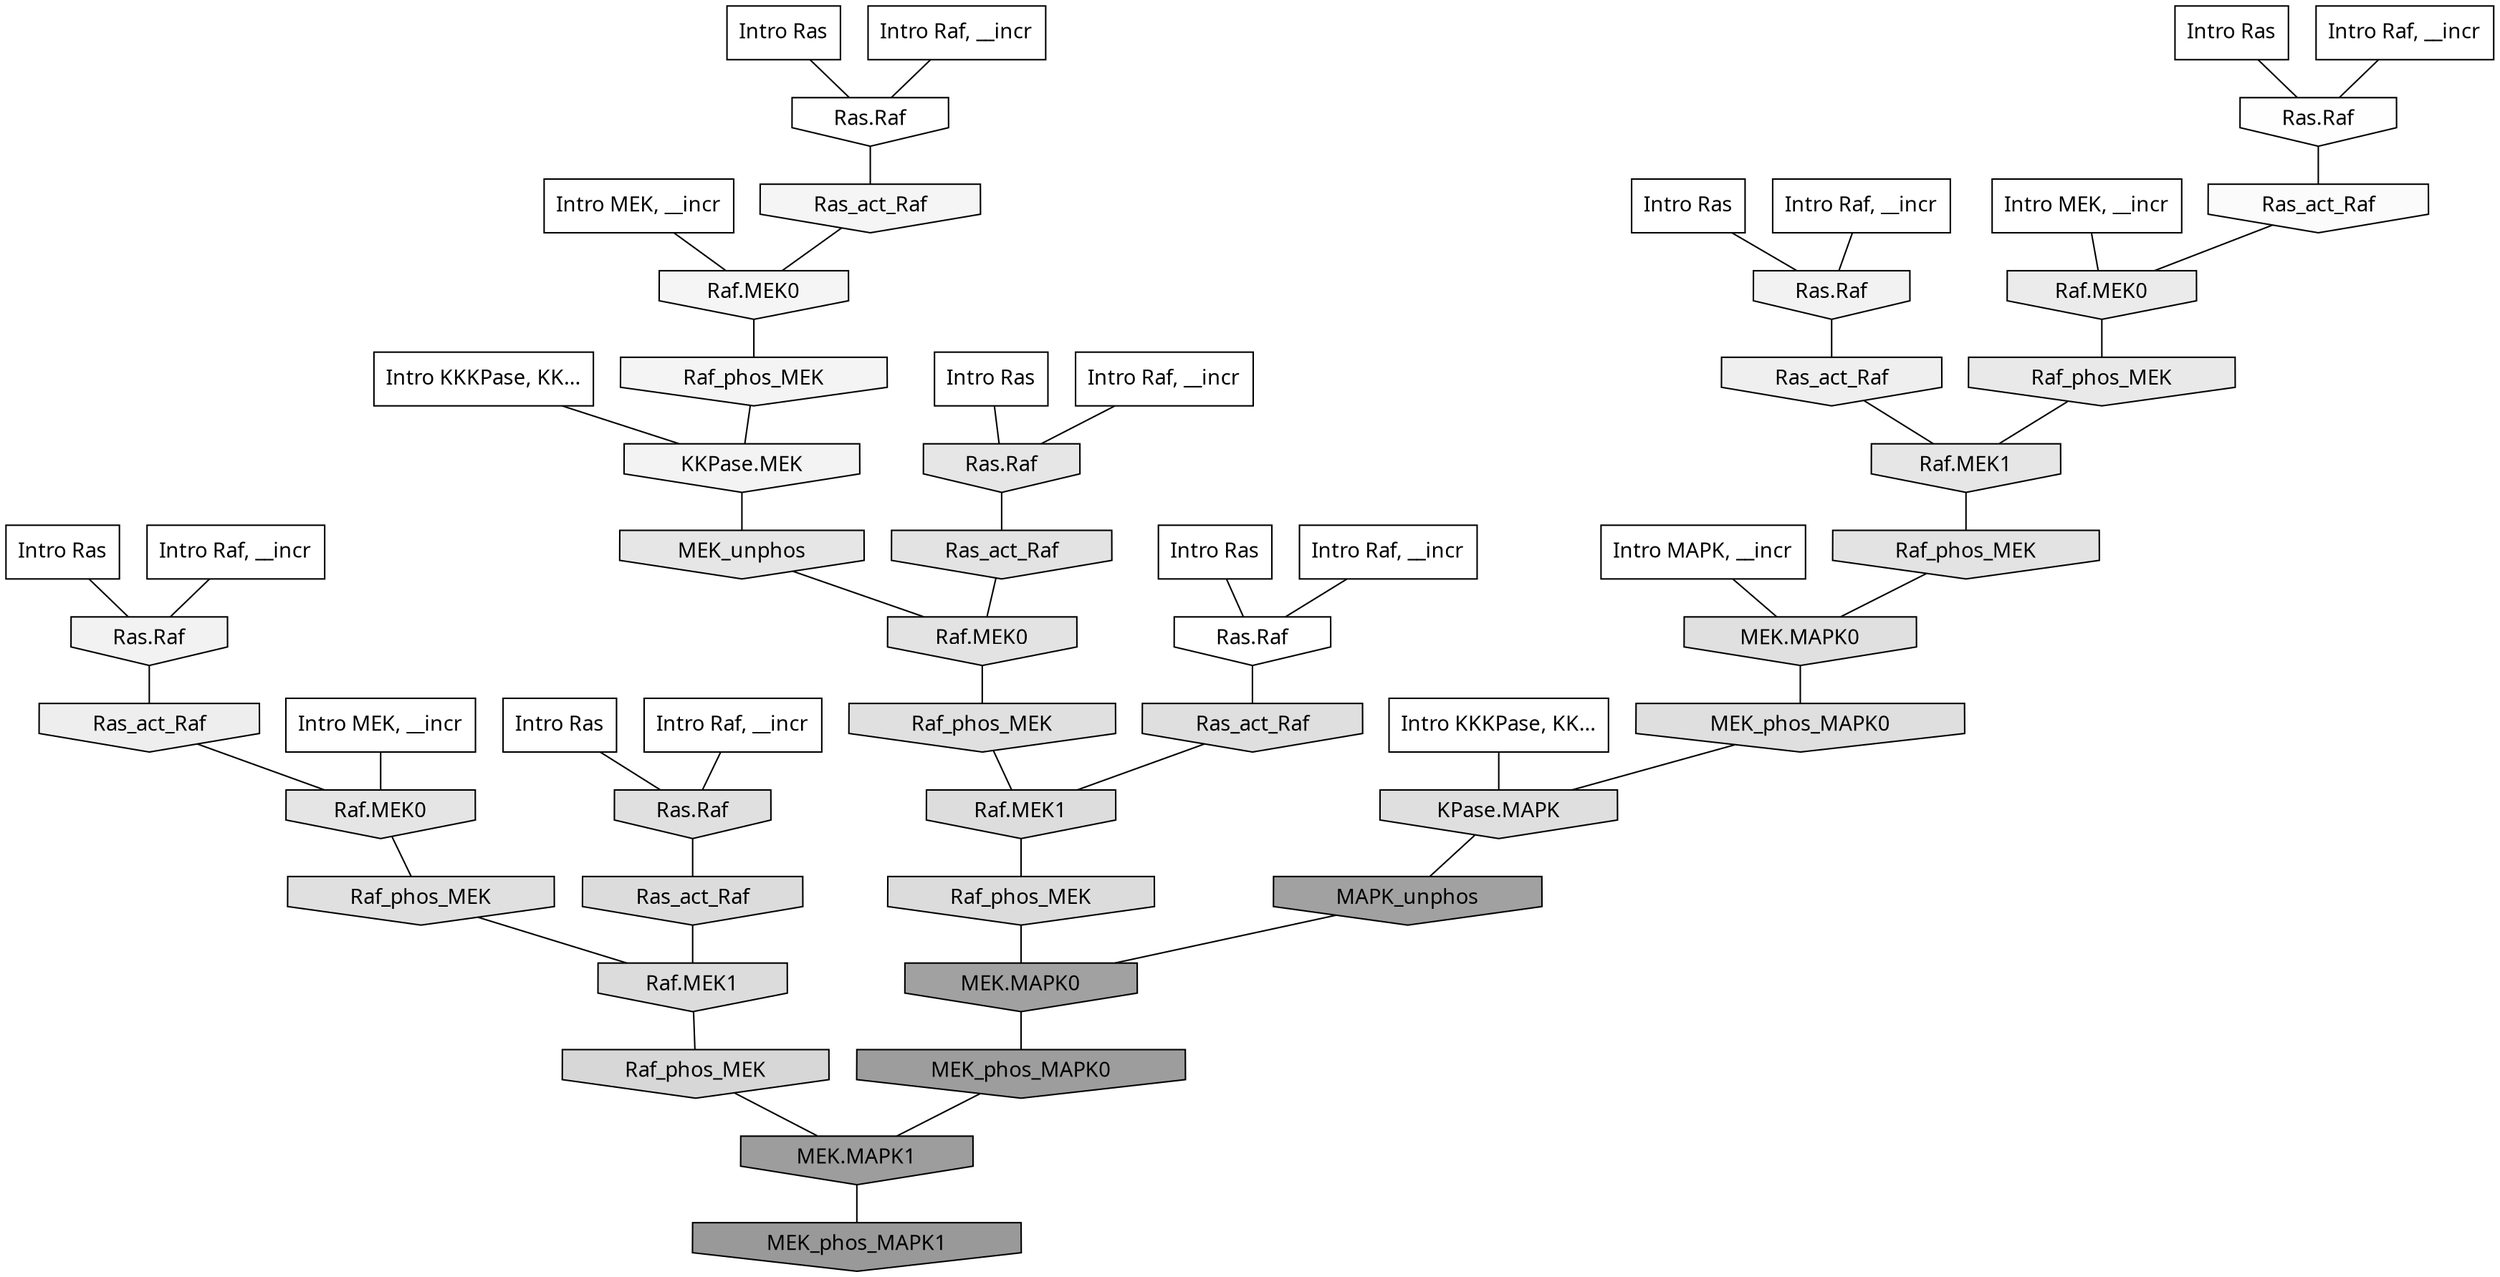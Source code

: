 digraph G{
  rankdir="TB";
  ranksep=0.30;
  node [fontname="CMU Serif"];
  edge [fontname="CMU Serif"];
  
  4 [label="Intro Ras", shape=rectangle, style=filled, fillcolor="0.000 0.000 1.000"]
  
  32 [label="Intro Ras", shape=rectangle, style=filled, fillcolor="0.000 0.000 1.000"]
  
  57 [label="Intro Ras", shape=rectangle, style=filled, fillcolor="0.000 0.000 1.000"]
  
  71 [label="Intro Ras", shape=rectangle, style=filled, fillcolor="0.000 0.000 1.000"]
  
  75 [label="Intro Ras", shape=rectangle, style=filled, fillcolor="0.000 0.000 1.000"]
  
  79 [label="Intro Ras", shape=rectangle, style=filled, fillcolor="0.000 0.000 1.000"]
  
  95 [label="Intro Ras", shape=rectangle, style=filled, fillcolor="0.000 0.000 1.000"]
  
  132 [label="Intro Raf, __incr", shape=rectangle, style=filled, fillcolor="0.000 0.000 1.000"]
  
  158 [label="Intro Raf, __incr", shape=rectangle, style=filled, fillcolor="0.000 0.000 1.000"]
  
  185 [label="Intro Raf, __incr", shape=rectangle, style=filled, fillcolor="0.000 0.000 1.000"]
  
  370 [label="Intro Raf, __incr", shape=rectangle, style=filled, fillcolor="0.000 0.000 1.000"]
  
  460 [label="Intro Raf, __incr", shape=rectangle, style=filled, fillcolor="0.000 0.000 1.000"]
  
  682 [label="Intro Raf, __incr", shape=rectangle, style=filled, fillcolor="0.000 0.000 1.000"]
  
  842 [label="Intro Raf, __incr", shape=rectangle, style=filled, fillcolor="0.000 0.000 1.000"]
  
  1478 [label="Intro MEK, __incr", shape=rectangle, style=filled, fillcolor="0.000 0.000 1.000"]
  
  1610 [label="Intro MEK, __incr", shape=rectangle, style=filled, fillcolor="0.000 0.000 1.000"]
  
  1848 [label="Intro MEK, __incr", shape=rectangle, style=filled, fillcolor="0.000 0.000 1.000"]
  
  2714 [label="Intro MAPK, __incr", shape=rectangle, style=filled, fillcolor="0.000 0.000 1.000"]
  
  3167 [label="Intro KKKPase, KK...", shape=rectangle, style=filled, fillcolor="0.000 0.000 1.000"]
  
  3177 [label="Intro KKKPase, KK...", shape=rectangle, style=filled, fillcolor="0.000 0.000 1.000"]
  
  3204 [label="Ras.Raf", shape=invhouse, style=filled, fillcolor="0.000 0.000 1.000"]
  
  3249 [label="Ras.Raf", shape=invhouse, style=filled, fillcolor="0.000 0.000 1.000"]
  
  3398 [label="Ras.Raf", shape=invhouse, style=filled, fillcolor="0.000 0.000 0.994"]
  
  3516 [label="Ras_act_Raf", shape=invhouse, style=filled, fillcolor="0.000 0.000 0.983"]
  
  4109 [label="Ras_act_Raf", shape=invhouse, style=filled, fillcolor="0.000 0.000 0.959"]
  
  4111 [label="Raf.MEK0", shape=invhouse, style=filled, fillcolor="0.000 0.000 0.959"]
  
  4243 [label="Raf_phos_MEK", shape=invhouse, style=filled, fillcolor="0.000 0.000 0.954"]
  
  4297 [label="KKPase.MEK", shape=invhouse, style=filled, fillcolor="0.000 0.000 0.952"]
  
  4497 [label="Ras.Raf", shape=invhouse, style=filled, fillcolor="0.000 0.000 0.946"]
  
  4501 [label="Ras.Raf", shape=invhouse, style=filled, fillcolor="0.000 0.000 0.946"]
  
  4896 [label="Ras_act_Raf", shape=invhouse, style=filled, fillcolor="0.000 0.000 0.934"]
  
  4935 [label="Ras_act_Raf", shape=invhouse, style=filled, fillcolor="0.000 0.000 0.932"]
  
  5304 [label="Raf.MEK0", shape=invhouse, style=filled, fillcolor="0.000 0.000 0.921"]
  
  5613 [label="Raf_phos_MEK", shape=invhouse, style=filled, fillcolor="0.000 0.000 0.912"]
  
  6042 [label="MEK_unphos", shape=invhouse, style=filled, fillcolor="0.000 0.000 0.901"]
  
  6073 [label="Raf.MEK1", shape=invhouse, style=filled, fillcolor="0.000 0.000 0.900"]
  
  6081 [label="Ras.Raf", shape=invhouse, style=filled, fillcolor="0.000 0.000 0.900"]
  
  6275 [label="Raf.MEK0", shape=invhouse, style=filled, fillcolor="0.000 0.000 0.895"]
  
  6623 [label="Ras_act_Raf", shape=invhouse, style=filled, fillcolor="0.000 0.000 0.888"]
  
  6625 [label="Raf.MEK0", shape=invhouse, style=filled, fillcolor="0.000 0.000 0.888"]
  
  6680 [label="Raf_phos_MEK", shape=invhouse, style=filled, fillcolor="0.000 0.000 0.887"]
  
  7200 [label="MEK.MAPK0", shape=invhouse, style=filled, fillcolor="0.000 0.000 0.878"]
  
  7242 [label="Raf_phos_MEK", shape=invhouse, style=filled, fillcolor="0.000 0.000 0.878"]
  
  7256 [label="Ras.Raf", shape=invhouse, style=filled, fillcolor="0.000 0.000 0.877"]
  
  7322 [label="Raf_phos_MEK", shape=invhouse, style=filled, fillcolor="0.000 0.000 0.876"]
  
  7414 [label="MEK_phos_MAPK0", shape=invhouse, style=filled, fillcolor="0.000 0.000 0.875"]
  
  7417 [label="Ras_act_Raf", shape=invhouse, style=filled, fillcolor="0.000 0.000 0.875"]
  
  7425 [label="KPase.MAPK", shape=invhouse, style=filled, fillcolor="0.000 0.000 0.875"]
  
  7968 [label="Raf.MEK1", shape=invhouse, style=filled, fillcolor="0.000 0.000 0.866"]
  
  8251 [label="Raf_phos_MEK", shape=invhouse, style=filled, fillcolor="0.000 0.000 0.862"]
  
  8267 [label="Ras_act_Raf", shape=invhouse, style=filled, fillcolor="0.000 0.000 0.862"]
  
  8269 [label="Raf.MEK1", shape=invhouse, style=filled, fillcolor="0.000 0.000 0.862"]
  
  9979 [label="Raf_phos_MEK", shape=invhouse, style=filled, fillcolor="0.000 0.000 0.840"]
  
  22466 [label="MAPK_unphos", shape=invhouse, style=filled, fillcolor="0.000 0.000 0.632"]
  
  22467 [label="MEK.MAPK0", shape=invhouse, style=filled, fillcolor="0.000 0.000 0.632"]
  
  22977 [label="MEK_phos_MAPK0", shape=invhouse, style=filled, fillcolor="0.000 0.000 0.616"]
  
  22978 [label="MEK.MAPK1", shape=invhouse, style=filled, fillcolor="0.000 0.000 0.616"]
  
  23491 [label="MEK_phos_MAPK1", shape=invhouse, style=filled, fillcolor="0.000 0.000 0.600"]
  
  
  22978 -> 23491 [dir=none, color="0.000 0.000 0.000"] 
  22977 -> 22978 [dir=none, color="0.000 0.000 0.000"] 
  22467 -> 22977 [dir=none, color="0.000 0.000 0.000"] 
  22466 -> 22467 [dir=none, color="0.000 0.000 0.000"] 
  9979 -> 22978 [dir=none, color="0.000 0.000 0.000"] 
  8269 -> 9979 [dir=none, color="0.000 0.000 0.000"] 
  8267 -> 8269 [dir=none, color="0.000 0.000 0.000"] 
  8251 -> 22467 [dir=none, color="0.000 0.000 0.000"] 
  7968 -> 8251 [dir=none, color="0.000 0.000 0.000"] 
  7425 -> 22466 [dir=none, color="0.000 0.000 0.000"] 
  7417 -> 7968 [dir=none, color="0.000 0.000 0.000"] 
  7414 -> 7425 [dir=none, color="0.000 0.000 0.000"] 
  7322 -> 7968 [dir=none, color="0.000 0.000 0.000"] 
  7256 -> 8267 [dir=none, color="0.000 0.000 0.000"] 
  7242 -> 8269 [dir=none, color="0.000 0.000 0.000"] 
  7200 -> 7414 [dir=none, color="0.000 0.000 0.000"] 
  6680 -> 7200 [dir=none, color="0.000 0.000 0.000"] 
  6625 -> 7322 [dir=none, color="0.000 0.000 0.000"] 
  6623 -> 6625 [dir=none, color="0.000 0.000 0.000"] 
  6275 -> 7242 [dir=none, color="0.000 0.000 0.000"] 
  6081 -> 6623 [dir=none, color="0.000 0.000 0.000"] 
  6073 -> 6680 [dir=none, color="0.000 0.000 0.000"] 
  6042 -> 6625 [dir=none, color="0.000 0.000 0.000"] 
  5613 -> 6073 [dir=none, color="0.000 0.000 0.000"] 
  5304 -> 5613 [dir=none, color="0.000 0.000 0.000"] 
  4935 -> 6275 [dir=none, color="0.000 0.000 0.000"] 
  4896 -> 6073 [dir=none, color="0.000 0.000 0.000"] 
  4501 -> 4896 [dir=none, color="0.000 0.000 0.000"] 
  4497 -> 4935 [dir=none, color="0.000 0.000 0.000"] 
  4297 -> 6042 [dir=none, color="0.000 0.000 0.000"] 
  4243 -> 4297 [dir=none, color="0.000 0.000 0.000"] 
  4111 -> 4243 [dir=none, color="0.000 0.000 0.000"] 
  4109 -> 4111 [dir=none, color="0.000 0.000 0.000"] 
  3516 -> 5304 [dir=none, color="0.000 0.000 0.000"] 
  3398 -> 3516 [dir=none, color="0.000 0.000 0.000"] 
  3249 -> 7417 [dir=none, color="0.000 0.000 0.000"] 
  3204 -> 4109 [dir=none, color="0.000 0.000 0.000"] 
  3177 -> 7425 [dir=none, color="0.000 0.000 0.000"] 
  3167 -> 4297 [dir=none, color="0.000 0.000 0.000"] 
  2714 -> 7200 [dir=none, color="0.000 0.000 0.000"] 
  1848 -> 6275 [dir=none, color="0.000 0.000 0.000"] 
  1610 -> 4111 [dir=none, color="0.000 0.000 0.000"] 
  1478 -> 5304 [dir=none, color="0.000 0.000 0.000"] 
  842 -> 3249 [dir=none, color="0.000 0.000 0.000"] 
  682 -> 6081 [dir=none, color="0.000 0.000 0.000"] 
  460 -> 3398 [dir=none, color="0.000 0.000 0.000"] 
  370 -> 4501 [dir=none, color="0.000 0.000 0.000"] 
  185 -> 7256 [dir=none, color="0.000 0.000 0.000"] 
  158 -> 3204 [dir=none, color="0.000 0.000 0.000"] 
  132 -> 4497 [dir=none, color="0.000 0.000 0.000"] 
  95 -> 3249 [dir=none, color="0.000 0.000 0.000"] 
  79 -> 6081 [dir=none, color="0.000 0.000 0.000"] 
  75 -> 3204 [dir=none, color="0.000 0.000 0.000"] 
  71 -> 7256 [dir=none, color="0.000 0.000 0.000"] 
  57 -> 4501 [dir=none, color="0.000 0.000 0.000"] 
  32 -> 3398 [dir=none, color="0.000 0.000 0.000"] 
  4 -> 4497 [dir=none, color="0.000 0.000 0.000"] 
  
  }
